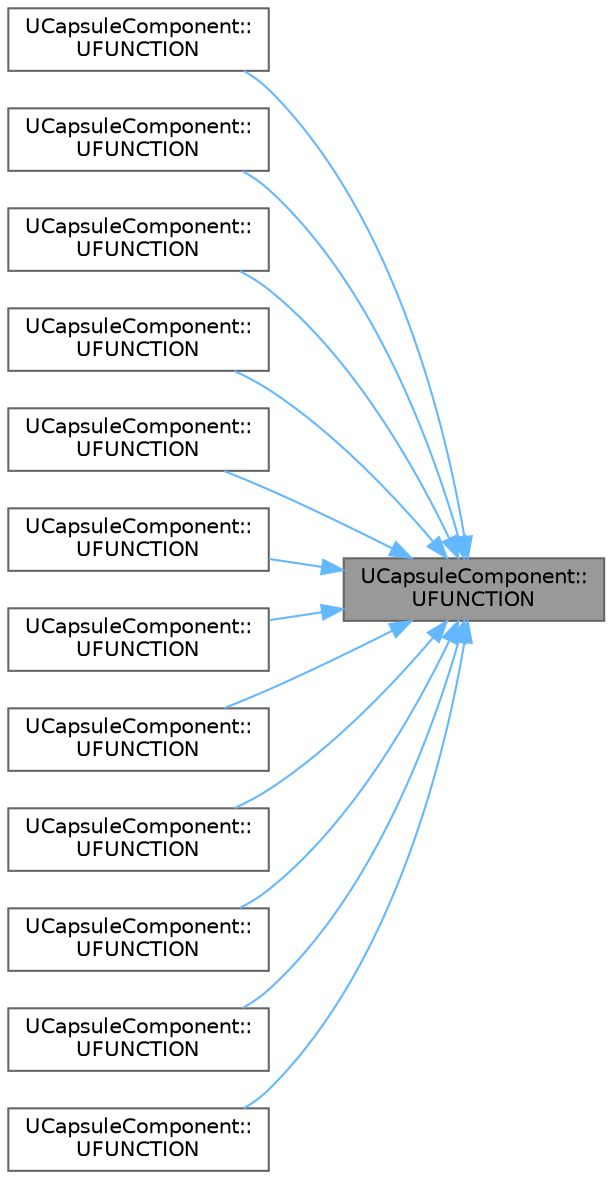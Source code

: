digraph "UCapsuleComponent::UFUNCTION"
{
 // INTERACTIVE_SVG=YES
 // LATEX_PDF_SIZE
  bgcolor="transparent";
  edge [fontname=Helvetica,fontsize=10,labelfontname=Helvetica,labelfontsize=10];
  node [fontname=Helvetica,fontsize=10,shape=box,height=0.2,width=0.4];
  rankdir="RL";
  Node1 [id="Node000001",label="UCapsuleComponent::\lUFUNCTION",height=0.2,width=0.4,color="gray40", fillcolor="grey60", style="filled", fontcolor="black",tooltip="Change the capsule size."];
  Node1 -> Node2 [id="edge1_Node000001_Node000002",dir="back",color="steelblue1",style="solid",tooltip=" "];
  Node2 [id="Node000002",label="UCapsuleComponent::\lUFUNCTION",height=0.2,width=0.4,color="grey40", fillcolor="white", style="filled",URL="$d0/dde/classUCapsuleComponent.html#ad62af5a81c2ad15958d8367566840e45",tooltip="Returns the capsule half-height scaled by the component scale."];
  Node1 -> Node3 [id="edge2_Node000001_Node000003",dir="back",color="steelblue1",style="solid",tooltip=" "];
  Node3 [id="Node000003",label="UCapsuleComponent::\lUFUNCTION",height=0.2,width=0.4,color="grey40", fillcolor="white", style="filled",URL="$d0/dde/classUCapsuleComponent.html#a0f9ccd6668159a0f2a22795b2d9e7b27",tooltip="Returns the capsule half-height minus radius (to exclude the hemisphere), scaled by the component sca..."];
  Node1 -> Node4 [id="edge3_Node000001_Node000004",dir="back",color="steelblue1",style="solid",tooltip=" "];
  Node4 [id="Node000004",label="UCapsuleComponent::\lUFUNCTION",height=0.2,width=0.4,color="grey40", fillcolor="white", style="filled",URL="$d0/dde/classUCapsuleComponent.html#addd0806e802261a73a655e2f073d5408",tooltip="Get the scale used by this shape."];
  Node1 -> Node5 [id="edge4_Node000001_Node000005",dir="back",color="steelblue1",style="solid",tooltip=" "];
  Node5 [id="Node000005",label="UCapsuleComponent::\lUFUNCTION",height=0.2,width=0.4,color="grey40", fillcolor="white", style="filled",URL="$d0/dde/classUCapsuleComponent.html#a8f396489871c91a5d39da1ab34c28c65",tooltip="Returns the capsule half-height, ignoring component scaling."];
  Node1 -> Node6 [id="edge5_Node000001_Node000006",dir="back",color="steelblue1",style="solid",tooltip=" "];
  Node6 [id="Node000006",label="UCapsuleComponent::\lUFUNCTION",height=0.2,width=0.4,color="grey40", fillcolor="white", style="filled",URL="$d0/dde/classUCapsuleComponent.html#a4b5b13181bb769a6a5c287ac0e2192b6",tooltip="Returns the capsule half-height minus radius (to exclude the hemisphere), ignoring component scaling."];
  Node1 -> Node7 [id="edge6_Node000001_Node000007",dir="back",color="steelblue1",style="solid",tooltip=" "];
  Node7 [id="Node000007",label="UCapsuleComponent::\lUFUNCTION",height=0.2,width=0.4,color="grey40", fillcolor="white", style="filled",URL="$d0/dde/classUCapsuleComponent.html#a5742e2f932d063b5d1c237011041fdbb",tooltip="Returns the capsule radius, ignoring component scaling."];
  Node1 -> Node8 [id="edge7_Node000001_Node000008",dir="back",color="steelblue1",style="solid",tooltip=" "];
  Node8 [id="Node000008",label="UCapsuleComponent::\lUFUNCTION",height=0.2,width=0.4,color="grey40", fillcolor="white", style="filled",URL="$d0/dde/classUCapsuleComponent.html#a17b5ff52a906da206dc11edc42449f29",tooltip="Returns the capsule radius and half-height scaled by the component scale."];
  Node1 -> Node9 [id="edge8_Node000001_Node000009",dir="back",color="steelblue1",style="solid",tooltip=" "];
  Node9 [id="Node000009",label="UCapsuleComponent::\lUFUNCTION",height=0.2,width=0.4,color="grey40", fillcolor="white", style="filled",URL="$d0/dde/classUCapsuleComponent.html#a7f1efc6ff6849e8785b091e13c6ecea0",tooltip="Returns the capsule radius and half-height scaled by the component scale."];
  Node1 -> Node10 [id="edge9_Node000001_Node000010",dir="back",color="steelblue1",style="solid",tooltip=" "];
  Node10 [id="Node000010",label="UCapsuleComponent::\lUFUNCTION",height=0.2,width=0.4,color="grey40", fillcolor="white", style="filled",URL="$d0/dde/classUCapsuleComponent.html#a1900c5d6a92405e082234260b56ae388",tooltip="Returns the capsule radius and half-height scaled by the component scale."];
  Node1 -> Node11 [id="edge10_Node000001_Node000011",dir="back",color="steelblue1",style="solid",tooltip=" "];
  Node11 [id="Node000011",label="UCapsuleComponent::\lUFUNCTION",height=0.2,width=0.4,color="grey40", fillcolor="white", style="filled",URL="$d0/dde/classUCapsuleComponent.html#afce67a734c664ee110f6c429aee61e46",tooltip="Returns the capsule radius and half-height, ignoring component scaling."];
  Node1 -> Node12 [id="edge11_Node000001_Node000012",dir="back",color="steelblue1",style="solid",tooltip=" "];
  Node12 [id="Node000012",label="UCapsuleComponent::\lUFUNCTION",height=0.2,width=0.4,color="grey40", fillcolor="white", style="filled",URL="$d0/dde/classUCapsuleComponent.html#ab3dc21fb888064c1279759169c2b1ce4",tooltip="Set the capsule half-height."];
  Node1 -> Node13 [id="edge12_Node000001_Node000013",dir="back",color="steelblue1",style="solid",tooltip=" "];
  Node13 [id="Node000013",label="UCapsuleComponent::\lUFUNCTION",height=0.2,width=0.4,color="grey40", fillcolor="white", style="filled",URL="$d0/dde/classUCapsuleComponent.html#ae738408ce6988959e7d32cc4e3647b1d",tooltip="Set the capsule radius."];
}
